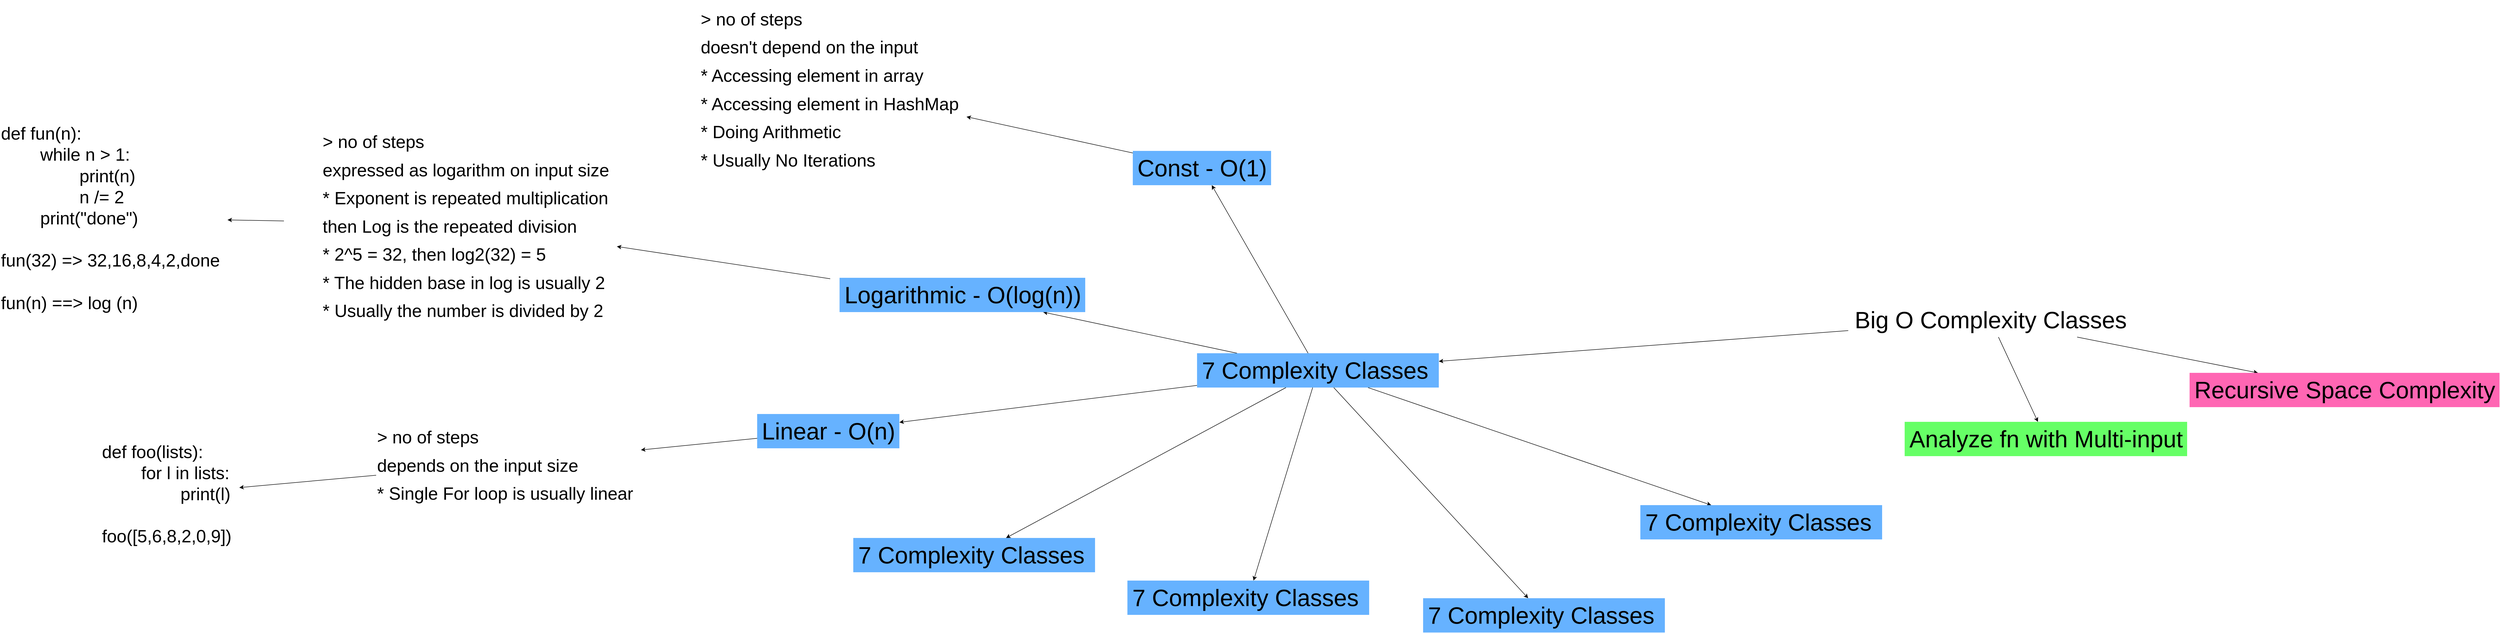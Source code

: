 <mxfile>
    <diagram id="z6HjNVek-0OLwNVr_ZVo" name="Page-1">
        <mxGraphModel dx="8846" dy="3386" grid="0" gridSize="10" guides="1" tooltips="1" connect="1" arrows="1" fold="1" page="1" pageScale="1" pageWidth="827" pageHeight="1169" math="0" shadow="0">
            <root>
                <mxCell id="0"/>
                <mxCell id="1" parent="0"/>
                <mxCell id="4" value="" style="edgeStyle=none;html=1;fontSize=48;" edge="1" parent="1" source="2" target="3">
                    <mxGeometry relative="1" as="geometry"/>
                </mxCell>
                <mxCell id="6" value="" style="edgeStyle=none;html=1;fontSize=48;" edge="1" parent="1" source="2" target="5">
                    <mxGeometry relative="1" as="geometry"/>
                </mxCell>
                <mxCell id="9" value="" style="edgeStyle=none;html=1;fontSize=48;" edge="1" parent="1" source="2" target="8">
                    <mxGeometry relative="1" as="geometry"/>
                </mxCell>
                <mxCell id="2" value="&lt;font style=&quot;font-size: 48px;&quot;&gt;Big O Complexity Classes&lt;/font&gt;" style="text;html=1;align=center;verticalAlign=middle;resizable=0;points=[];autosize=1;strokeColor=none;fillColor=none;" vertex="1" parent="1">
                    <mxGeometry x="147" width="580" height="70" as="geometry"/>
                </mxCell>
                <mxCell id="11" value="" style="edgeStyle=none;html=1;fontSize=48;" edge="1" parent="1" source="3" target="10">
                    <mxGeometry relative="1" as="geometry"/>
                </mxCell>
                <mxCell id="13" value="" style="edgeStyle=none;html=1;fontSize=48;" edge="1" parent="1" source="3" target="12">
                    <mxGeometry relative="1" as="geometry"/>
                </mxCell>
                <mxCell id="15" value="" style="edgeStyle=none;html=1;fontSize=48;" edge="1" parent="1" source="3" target="14">
                    <mxGeometry relative="1" as="geometry"/>
                </mxCell>
                <mxCell id="17" value="" style="edgeStyle=none;html=1;fontSize=48;" edge="1" parent="1" source="3" target="16">
                    <mxGeometry relative="1" as="geometry"/>
                </mxCell>
                <mxCell id="19" value="" style="edgeStyle=none;html=1;fontSize=48;" edge="1" parent="1" source="3" target="18">
                    <mxGeometry relative="1" as="geometry"/>
                </mxCell>
                <mxCell id="21" value="" style="edgeStyle=none;html=1;fontSize=48;" edge="1" parent="1" source="3" target="20">
                    <mxGeometry relative="1" as="geometry"/>
                </mxCell>
                <mxCell id="23" value="" style="edgeStyle=none;html=1;fontSize=48;" edge="1" parent="1" source="3" target="22">
                    <mxGeometry relative="1" as="geometry"/>
                </mxCell>
                <mxCell id="3" value="&lt;font style=&quot;font-size: 48px;&quot;&gt;7 Complexity Classes&amp;nbsp;&lt;/font&gt;" style="text;html=1;align=center;verticalAlign=middle;resizable=0;points=[];autosize=1;strokeColor=none;fillColor=#66B2FF;fontSize=48;" vertex="1" parent="1">
                    <mxGeometry x="-1181" y="103" width="493" height="70" as="geometry"/>
                </mxCell>
                <mxCell id="5" value="&lt;font style=&quot;font-size: 48px;&quot;&gt;Analyze fn with Multi-input&lt;/font&gt;" style="text;html=1;align=center;verticalAlign=middle;resizable=0;points=[];autosize=1;strokeColor=none;fillColor=#66FF66;fontSize=48;" vertex="1" parent="1">
                    <mxGeometry x="262" y="243" width="576" height="70" as="geometry"/>
                </mxCell>
                <mxCell id="8" value="Recursive Space Complexity" style="text;html=1;align=center;verticalAlign=middle;resizable=0;points=[];autosize=1;strokeColor=none;fillColor=#FF66B3;fontSize=48;" vertex="1" parent="1">
                    <mxGeometry x="843" y="143" width="632" height="70" as="geometry"/>
                </mxCell>
                <mxCell id="25" style="edgeStyle=none;html=1;fontSize=48;" edge="1" parent="1" source="10" target="24">
                    <mxGeometry relative="1" as="geometry"/>
                </mxCell>
                <mxCell id="10" value="Const - O(1)" style="text;html=1;align=center;verticalAlign=middle;resizable=0;points=[];autosize=1;strokeColor=none;fillColor=#66B2FF;fontSize=48;" vertex="1" parent="1">
                    <mxGeometry x="-1312" y="-310" width="282" height="70" as="geometry"/>
                </mxCell>
                <mxCell id="12" value="&lt;font style=&quot;font-size: 48px;&quot;&gt;7 Complexity Classes&amp;nbsp;&lt;/font&gt;" style="text;html=1;align=center;verticalAlign=middle;resizable=0;points=[];autosize=1;strokeColor=none;fillColor=#66B2FF;fontSize=48;" vertex="1" parent="1">
                    <mxGeometry x="-1882" y="480" width="493" height="70" as="geometry"/>
                </mxCell>
                <mxCell id="14" value="&lt;font style=&quot;font-size: 48px;&quot;&gt;7 Complexity Classes&amp;nbsp;&lt;/font&gt;" style="text;html=1;align=center;verticalAlign=middle;resizable=0;points=[];autosize=1;strokeColor=none;fillColor=#66B2FF;fontSize=48;" vertex="1" parent="1">
                    <mxGeometry x="-1323" y="567" width="493" height="70" as="geometry"/>
                </mxCell>
                <mxCell id="16" value="&lt;font style=&quot;font-size: 48px;&quot;&gt;7 Complexity Classes&amp;nbsp;&lt;/font&gt;" style="text;html=1;align=center;verticalAlign=middle;resizable=0;points=[];autosize=1;strokeColor=none;fillColor=#66B2FF;fontSize=48;" vertex="1" parent="1">
                    <mxGeometry x="-720" y="603" width="493" height="70" as="geometry"/>
                </mxCell>
                <mxCell id="18" value="&lt;font style=&quot;font-size: 48px;&quot;&gt;7 Complexity Classes&amp;nbsp;&lt;/font&gt;" style="text;html=1;align=center;verticalAlign=middle;resizable=0;points=[];autosize=1;strokeColor=none;fillColor=#66B2FF;fontSize=48;" vertex="1" parent="1">
                    <mxGeometry x="-277" y="413" width="493" height="70" as="geometry"/>
                </mxCell>
                <mxCell id="27" style="edgeStyle=none;html=1;fontSize=36;" edge="1" parent="1" target="26">
                    <mxGeometry relative="1" as="geometry">
                        <mxPoint x="-1929" y="-49" as="sourcePoint"/>
                    </mxGeometry>
                </mxCell>
                <mxCell id="20" value="&lt;font style=&quot;font-size: 48px;&quot;&gt;Logarithmic - O(log(n))&lt;/font&gt;" style="text;html=1;align=center;verticalAlign=middle;resizable=0;points=[];autosize=1;strokeColor=none;fillColor=#66B2FF;fontSize=48;" vertex="1" parent="1">
                    <mxGeometry x="-1910" y="-51" width="501" height="70" as="geometry"/>
                </mxCell>
                <mxCell id="31" style="edgeStyle=none;html=1;fontSize=36;" edge="1" parent="1" source="22" target="30">
                    <mxGeometry relative="1" as="geometry"/>
                </mxCell>
                <mxCell id="22" value="&lt;font style=&quot;font-size: 48px;&quot;&gt;Linear - O(n)&lt;/font&gt;" style="text;html=1;align=center;verticalAlign=middle;resizable=0;points=[];autosize=1;strokeColor=none;fillColor=#66B2FF;fontSize=48;" vertex="1" parent="1">
                    <mxGeometry x="-2078" y="227" width="290" height="70" as="geometry"/>
                </mxCell>
                <mxCell id="24" value="&lt;font style=&quot;font-size: 36px;&quot;&gt;&amp;gt; no of steps&amp;nbsp;&lt;br&gt;doesn't depend on the input&lt;br&gt;* Accessing element in array&lt;br&gt;* Accessing element in HashMap&lt;br&gt;* Doing Arithmetic&lt;br&gt;* Usually No Iterations&lt;br&gt;&lt;/font&gt;" style="text;html=1;align=left;verticalAlign=middle;resizable=0;points=[];autosize=1;strokeColor=none;fillColor=none;fontSize=48;" vertex="1" parent="1">
                    <mxGeometry x="-2195" y="-618" width="544" height="358" as="geometry"/>
                </mxCell>
                <mxCell id="29" value="" style="edgeStyle=none;html=1;fontSize=36;" edge="1" parent="1" target="28">
                    <mxGeometry relative="1" as="geometry">
                        <mxPoint x="-3043" y="-167" as="sourcePoint"/>
                    </mxGeometry>
                </mxCell>
                <mxCell id="26" value="&lt;font style=&quot;font-size: 36px;&quot;&gt;&amp;gt; no of steps&amp;nbsp;&lt;br&gt;expressed as logarithm on input size&lt;br&gt;* Exponent is repeated multiplication&lt;br&gt;then Log is the repeated division&lt;br&gt;* 2^5 = 32, then log2(32) = 5&lt;br&gt;* The hidden base in log is usually 2&lt;br&gt;* Usually the number is divided by 2&lt;br&gt;&lt;/font&gt;" style="text;html=1;align=left;verticalAlign=middle;resizable=0;points=[];autosize=1;strokeColor=none;fillColor=none;fontSize=48;" vertex="1" parent="1">
                    <mxGeometry x="-2966" y="-368" width="602" height="415" as="geometry"/>
                </mxCell>
                <mxCell id="28" value="&lt;font style=&quot;font-size: 36px;&quot;&gt;def fun(n):&lt;br&gt;&lt;span style=&quot;white-space: pre;&quot;&gt;&#9;&lt;/span&gt;while n &amp;gt; 1:&lt;br&gt;&lt;span style=&quot;white-space: pre;&quot;&gt;&#9;&lt;/span&gt;&lt;span style=&quot;white-space: pre;&quot;&gt;&#9;&lt;/span&gt;print(n)&lt;br&gt;&lt;span style=&quot;white-space: pre;&quot;&gt;&#9;&lt;/span&gt;&lt;span style=&quot;white-space: pre;&quot;&gt;&#9;&lt;/span&gt;n /= 2&lt;br&gt;&lt;span style=&quot;white-space: pre;&quot;&gt;&#9;&lt;/span&gt;print(&quot;done&quot;)&lt;br&gt;&lt;br&gt;fun(32) =&amp;gt; 32,16,8,4,2,done&lt;br&gt;&lt;br&gt;fun(n) ==&amp;gt; log (n)&lt;br&gt;&lt;/font&gt;" style="text;html=1;align=left;verticalAlign=middle;resizable=0;points=[];autosize=1;strokeColor=none;fillColor=none;fontSize=36;" vertex="1" parent="1">
                    <mxGeometry x="-3622" y="-374" width="464" height="401" as="geometry"/>
                </mxCell>
                <mxCell id="33" style="edgeStyle=none;html=1;fontSize=36;" edge="1" parent="1" source="30" target="32">
                    <mxGeometry relative="1" as="geometry"/>
                </mxCell>
                <mxCell id="30" value="&lt;font style=&quot;font-size: 36px;&quot;&gt;&amp;gt; no of steps&amp;nbsp;&lt;br&gt;depends on the input size&lt;br&gt;* Single For loop is usually linear&lt;br&gt;&lt;/font&gt;" style="text;html=1;align=left;verticalAlign=middle;resizable=0;points=[];autosize=1;strokeColor=none;fillColor=none;fontSize=48;" vertex="1" parent="1">
                    <mxGeometry x="-2855" y="235" width="540" height="185" as="geometry"/>
                </mxCell>
                <mxCell id="32" value="&lt;font style=&quot;font-size: 36px;&quot;&gt;def foo(lists):&lt;br&gt;&lt;span style=&quot;white-space: pre;&quot;&gt;&#9;&lt;/span&gt;for l in lists:&lt;br&gt;&lt;span style=&quot;white-space: pre;&quot;&gt;&#9;&lt;/span&gt;&lt;span style=&quot;white-space: pre;&quot;&gt;&#9;&lt;/span&gt;print(l)&lt;br&gt;&lt;br&gt;foo([5,6,8,2,0,9])&lt;br&gt;&lt;/font&gt;" style="text;html=1;align=left;verticalAlign=middle;resizable=0;points=[];autosize=1;strokeColor=none;fillColor=none;fontSize=36;" vertex="1" parent="1">
                    <mxGeometry x="-3416" y="276" width="282" height="228" as="geometry"/>
                </mxCell>
            </root>
        </mxGraphModel>
    </diagram>
</mxfile>